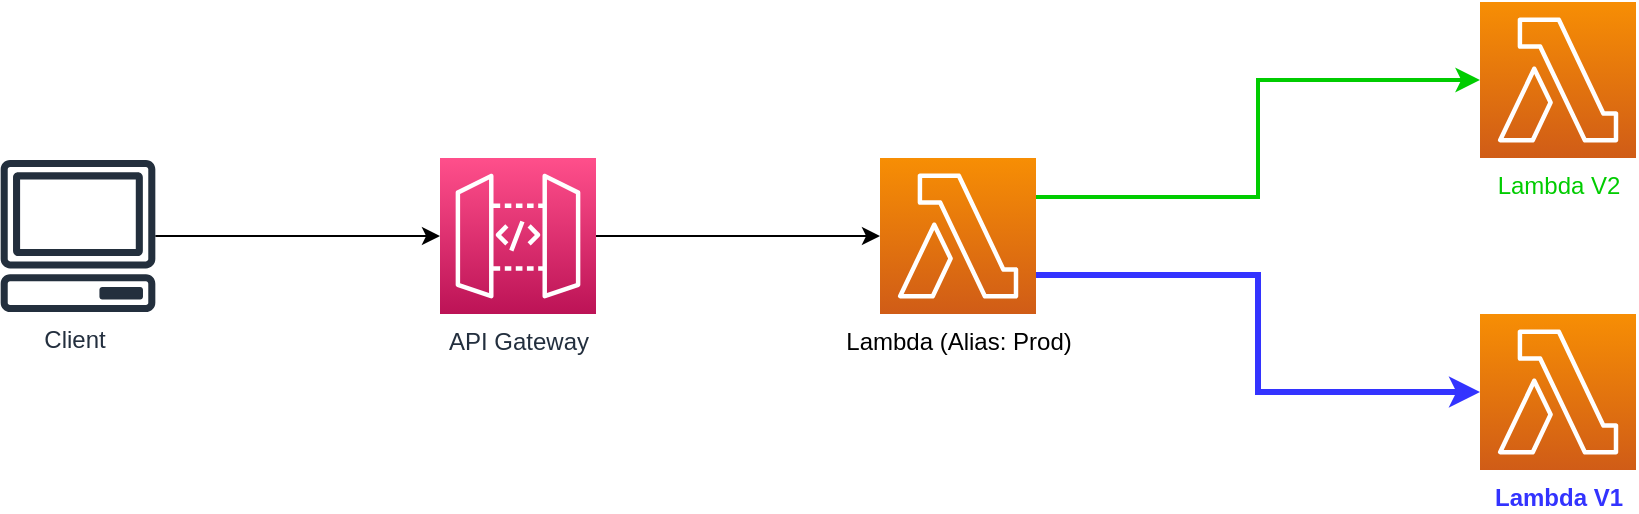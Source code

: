<mxfile version="21.5.1" type="device">
  <diagram name="Page-1" id="yEAbfcNHjH66Aw2HJaF0">
    <mxGraphModel dx="1084" dy="824" grid="1" gridSize="10" guides="1" tooltips="1" connect="1" arrows="1" fold="1" page="1" pageScale="1" pageWidth="827" pageHeight="1169" math="0" shadow="0">
      <root>
        <mxCell id="0" />
        <mxCell id="1" parent="0" />
        <mxCell id="VHfnx8rXx2zx7GUzibPd-11" style="edgeStyle=orthogonalEdgeStyle;rounded=0;orthogonalLoop=1;jettySize=auto;html=1;entryX=0;entryY=0.5;entryDx=0;entryDy=0;entryPerimeter=0;" edge="1" parent="1" source="VHfnx8rXx2zx7GUzibPd-3" target="VHfnx8rXx2zx7GUzibPd-7">
          <mxGeometry relative="1" as="geometry" />
        </mxCell>
        <mxCell id="VHfnx8rXx2zx7GUzibPd-3" value="Client" style="sketch=0;outlineConnect=0;fontColor=#232F3E;gradientColor=none;fillColor=#232F3D;strokeColor=none;dashed=0;verticalLabelPosition=bottom;verticalAlign=top;align=center;html=1;fontSize=12;fontStyle=0;aspect=fixed;pointerEvents=1;shape=mxgraph.aws4.client;labelPosition=center;spacingRight=5;" vertex="1" parent="1">
          <mxGeometry x="230" y="151" width="78" height="76" as="geometry" />
        </mxCell>
        <mxCell id="VHfnx8rXx2zx7GUzibPd-4" style="rounded=0;orthogonalLoop=1;jettySize=auto;html=1;strokeWidth=3;strokeColor=#3333ff;exitX=1;exitY=0.75;exitDx=0;exitDy=0;exitPerimeter=0;entryX=0;entryY=0.5;entryDx=0;entryDy=0;entryPerimeter=0;edgeStyle=orthogonalEdgeStyle;" edge="1" parent="1" source="VHfnx8rXx2zx7GUzibPd-12" target="VHfnx8rXx2zx7GUzibPd-9">
          <mxGeometry relative="1" as="geometry" />
        </mxCell>
        <mxCell id="VHfnx8rXx2zx7GUzibPd-6" style="rounded=0;orthogonalLoop=1;jettySize=auto;html=1;strokeWidth=2;strokeColor=#00cc00;exitX=1;exitY=0.25;exitDx=0;exitDy=0;exitPerimeter=0;edgeStyle=orthogonalEdgeStyle;" edge="1" parent="1" source="VHfnx8rXx2zx7GUzibPd-12" target="VHfnx8rXx2zx7GUzibPd-8">
          <mxGeometry relative="1" as="geometry" />
        </mxCell>
        <mxCell id="VHfnx8rXx2zx7GUzibPd-13" style="edgeStyle=orthogonalEdgeStyle;rounded=0;orthogonalLoop=1;jettySize=auto;html=1;" edge="1" parent="1" source="VHfnx8rXx2zx7GUzibPd-7" target="VHfnx8rXx2zx7GUzibPd-12">
          <mxGeometry relative="1" as="geometry" />
        </mxCell>
        <mxCell id="VHfnx8rXx2zx7GUzibPd-7" value="API Gateway" style="sketch=0;points=[[0,0,0],[0.25,0,0],[0.5,0,0],[0.75,0,0],[1,0,0],[0,1,0],[0.25,1,0],[0.5,1,0],[0.75,1,0],[1,1,0],[0,0.25,0],[0,0.5,0],[0,0.75,0],[1,0.25,0],[1,0.5,0],[1,0.75,0]];outlineConnect=0;fontColor=#232F3E;gradientColor=#FF4F8B;gradientDirection=north;fillColor=#BC1356;strokeColor=#ffffff;dashed=0;verticalLabelPosition=bottom;verticalAlign=top;align=center;html=1;fontSize=12;fontStyle=0;aspect=fixed;shape=mxgraph.aws4.resourceIcon;resIcon=mxgraph.aws4.api_gateway;" vertex="1" parent="1">
          <mxGeometry x="450" y="150" width="78" height="78" as="geometry" />
        </mxCell>
        <mxCell id="VHfnx8rXx2zx7GUzibPd-8" value="Lambda V2" style="sketch=0;points=[[0,0,0],[0.25,0,0],[0.5,0,0],[0.75,0,0],[1,0,0],[0,1,0],[0.25,1,0],[0.5,1,0],[0.75,1,0],[1,1,0],[0,0.25,0],[0,0.5,0],[0,0.75,0],[1,0.25,0],[1,0.5,0],[1,0.75,0]];outlineConnect=0;fontColor=#00cc00;gradientColor=#F78E04;gradientDirection=north;fillColor=#D05C17;strokeColor=#ffffff;dashed=0;verticalLabelPosition=bottom;verticalAlign=top;align=center;html=1;fontSize=12;fontStyle=0;aspect=fixed;shape=mxgraph.aws4.resourceIcon;resIcon=mxgraph.aws4.lambda;" vertex="1" parent="1">
          <mxGeometry x="970" y="72" width="78" height="78" as="geometry" />
        </mxCell>
        <mxCell id="VHfnx8rXx2zx7GUzibPd-9" value="Lambda V1" style="sketch=0;points=[[0,0,0],[0.25,0,0],[0.5,0,0],[0.75,0,0],[1,0,0],[0,1,0],[0.25,1,0],[0.5,1,0],[0.75,1,0],[1,1,0],[0,0.25,0],[0,0.5,0],[0,0.75,0],[1,0.25,0],[1,0.5,0],[1,0.75,0]];outlineConnect=0;fontColor=#3333ff;gradientColor=#F78E04;gradientDirection=north;fillColor=#D05C17;strokeColor=#ffffff;dashed=0;verticalLabelPosition=bottom;verticalAlign=top;align=center;html=1;fontSize=12;fontStyle=1;aspect=fixed;shape=mxgraph.aws4.resourceIcon;resIcon=mxgraph.aws4.lambda;" vertex="1" parent="1">
          <mxGeometry x="970" y="228" width="78" height="78" as="geometry" />
        </mxCell>
        <mxCell id="VHfnx8rXx2zx7GUzibPd-12" value="Lambda (Alias: Prod)" style="sketch=0;points=[[0,0,0],[0.25,0,0],[0.5,0,0],[0.75,0,0],[1,0,0],[0,1,0],[0.25,1,0],[0.5,1,0],[0.75,1,0],[1,1,0],[0,0.25,0],[0,0.5,0],[0,0.75,0],[1,0.25,0],[1,0.5,0],[1,0.75,0]];outlineConnect=0;fontColor=#000000;gradientColor=#F78E04;gradientDirection=north;fillColor=#D05C17;strokeColor=#ffffff;dashed=0;verticalLabelPosition=bottom;verticalAlign=top;align=center;html=1;fontSize=12;fontStyle=0;aspect=fixed;shape=mxgraph.aws4.resourceIcon;resIcon=mxgraph.aws4.lambda;" vertex="1" parent="1">
          <mxGeometry x="670" y="150" width="78" height="78" as="geometry" />
        </mxCell>
      </root>
    </mxGraphModel>
  </diagram>
</mxfile>
